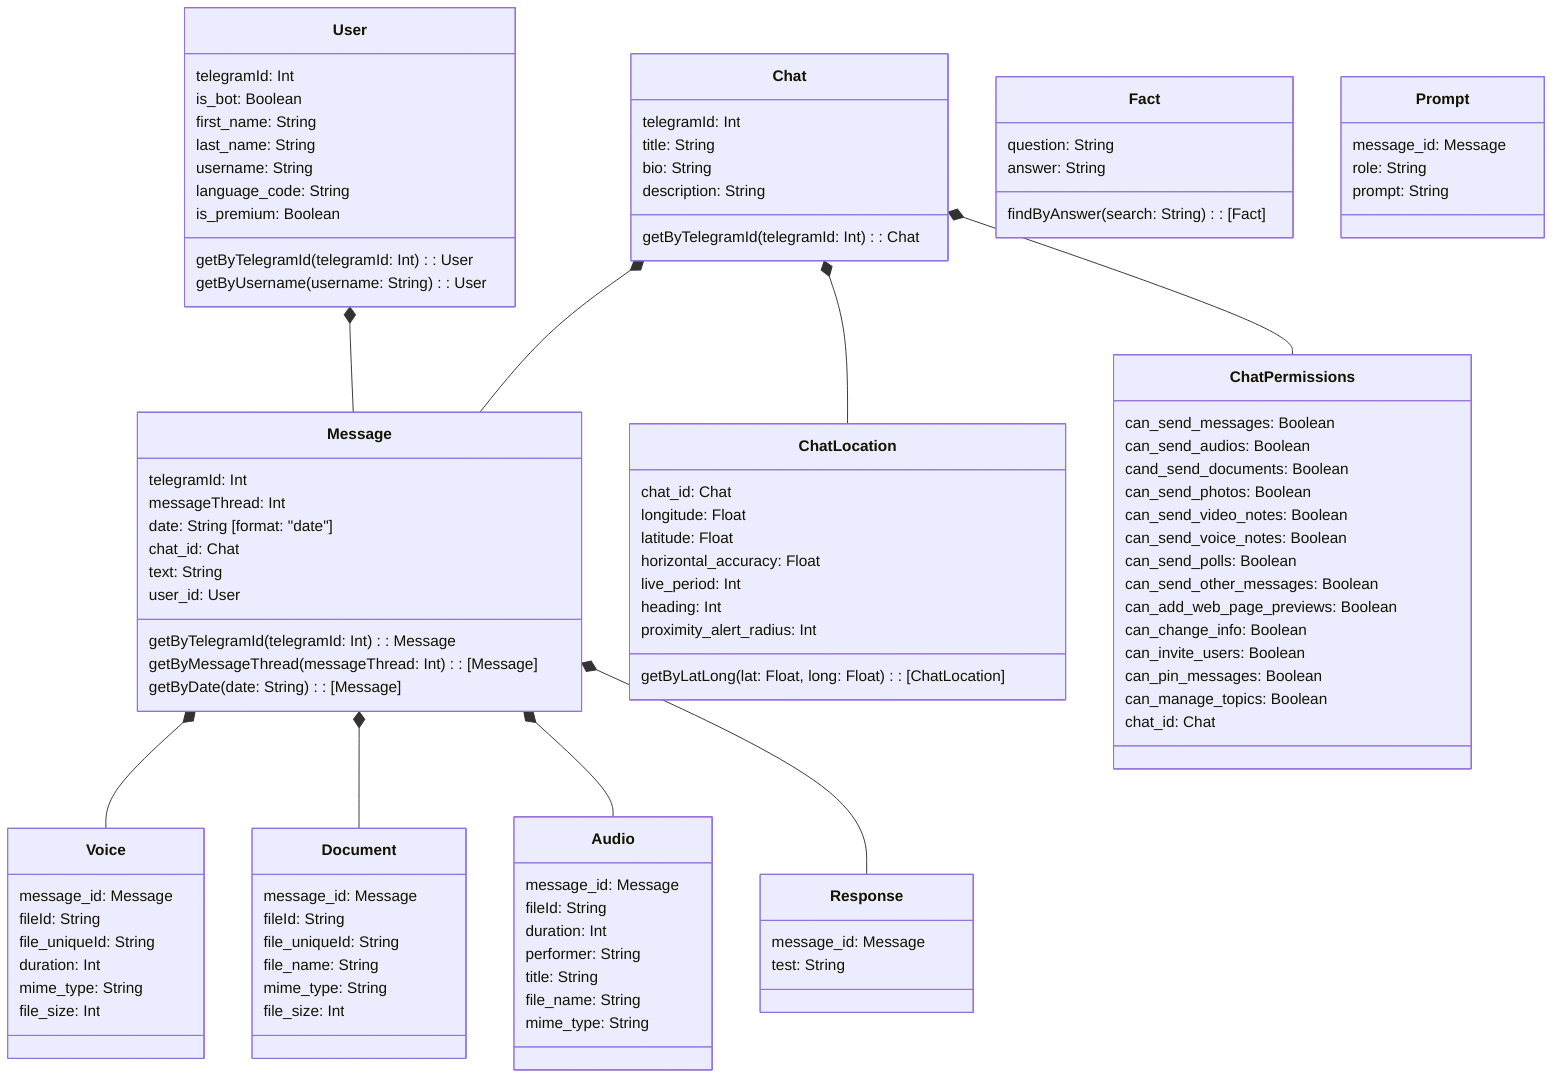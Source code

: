 classDiagram

    User *-- Message
    class User {
        telegramId: Int
        is_bot: Boolean
        first_name: String
        last_name: String
        username: String
        language_code: String
        is_premium: Boolean

        getByTelegramId(telegramId: Int): User
        getByUsername(username: String): User
    }

    Message *-- Voice
    Message *-- Document
    Message *-- Audio
    Message *-- Response
    class Message {
        telegramId: Int
        messageThread: Int
        date: String [format: "date"]
        chat_id: Chat
        text: String
        user_id: User

        getByTelegramId(telegramId: Int): Message
        getByMessageThread(messageThread: Int): [Message]
        getByDate(date: String): [Message]
    }

    class Audio {
        message_id: Message
        fileId: String
        duration: Int
        performer: String
        title: String
        file_name: String
        mime_type: String
    }

    class Document {
        message_id: Message
        fileId: String
        file_uniqueId: String
        file_name: String
        mime_type: String
        file_size: Int
    }

    class Voice {
        message_id: Message
        fileId: String
        file_uniqueId: String
        duration: Int
        mime_type: String
        file_size: Int
    }

    Chat *-- Message
    Chat *-- ChatLocation
    Chat *-- ChatPermissions
    class Chat {
        telegramId: Int
        title: String
        bio: String
        description: String

        getByTelegramId(telegramId: Int): Chat
    }

    class ChatPermissions {
        can_send_messages: Boolean
        can_send_audios: Boolean
        cand_send_documents: Boolean
        can_send_photos: Boolean
        can_send_video_notes: Boolean
        can_send_voice_notes: Boolean
        can_send_polls: Boolean
        can_send_other_messages: Boolean
        can_add_web_page_previews: Boolean
        can_change_info: Boolean
        can_invite_users: Boolean
        can_pin_messages: Boolean
        can_manage_topics: Boolean
        chat_id: Chat
    }

    class ChatLocation{
        chat_id: Chat
        longitude: Float
        latitude: Float
        horizontal_accuracy: Float
        live_period: Int
        heading: Int
        proximity_alert_radius: Int

        getByLatLong(lat: Float, long: Float): [ChatLocation]
    }

    class Fact {
        question: String
        answer: String

        findByAnswer(search: String): [Fact]
    }

    class Response {
        message_id: Message
        test: String
    }

    class Prompt {
        message_id: Message
        role: String
        prompt: String
    }